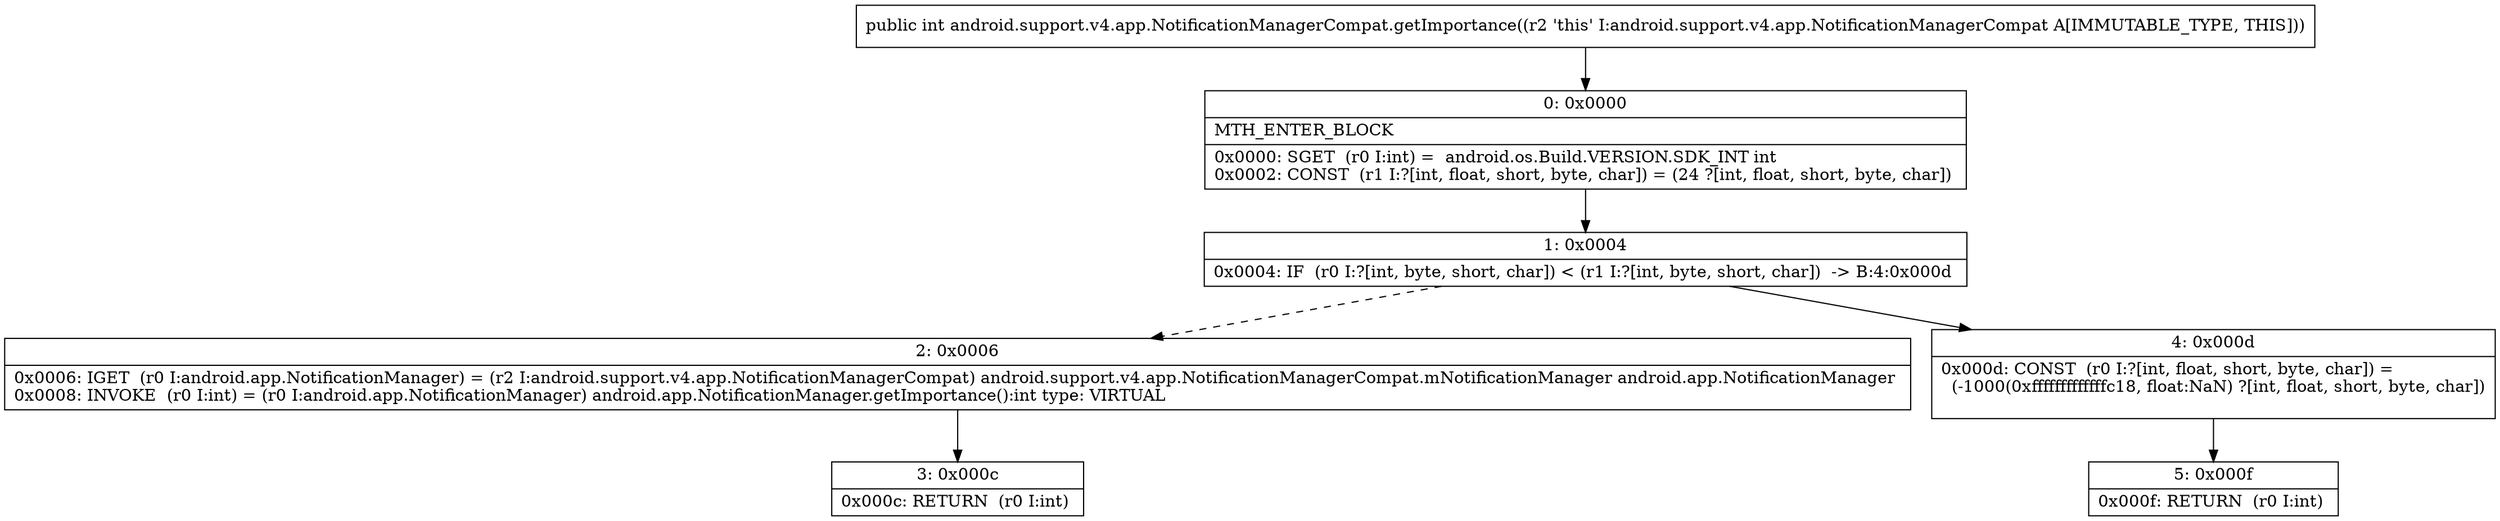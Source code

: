 digraph "CFG forandroid.support.v4.app.NotificationManagerCompat.getImportance()I" {
Node_0 [shape=record,label="{0\:\ 0x0000|MTH_ENTER_BLOCK\l|0x0000: SGET  (r0 I:int) =  android.os.Build.VERSION.SDK_INT int \l0x0002: CONST  (r1 I:?[int, float, short, byte, char]) = (24 ?[int, float, short, byte, char]) \l}"];
Node_1 [shape=record,label="{1\:\ 0x0004|0x0004: IF  (r0 I:?[int, byte, short, char]) \< (r1 I:?[int, byte, short, char])  \-\> B:4:0x000d \l}"];
Node_2 [shape=record,label="{2\:\ 0x0006|0x0006: IGET  (r0 I:android.app.NotificationManager) = (r2 I:android.support.v4.app.NotificationManagerCompat) android.support.v4.app.NotificationManagerCompat.mNotificationManager android.app.NotificationManager \l0x0008: INVOKE  (r0 I:int) = (r0 I:android.app.NotificationManager) android.app.NotificationManager.getImportance():int type: VIRTUAL \l}"];
Node_3 [shape=record,label="{3\:\ 0x000c|0x000c: RETURN  (r0 I:int) \l}"];
Node_4 [shape=record,label="{4\:\ 0x000d|0x000d: CONST  (r0 I:?[int, float, short, byte, char]) = \l  (\-1000(0xfffffffffffffc18, float:NaN) ?[int, float, short, byte, char])\l \l}"];
Node_5 [shape=record,label="{5\:\ 0x000f|0x000f: RETURN  (r0 I:int) \l}"];
MethodNode[shape=record,label="{public int android.support.v4.app.NotificationManagerCompat.getImportance((r2 'this' I:android.support.v4.app.NotificationManagerCompat A[IMMUTABLE_TYPE, THIS])) }"];
MethodNode -> Node_0;
Node_0 -> Node_1;
Node_1 -> Node_2[style=dashed];
Node_1 -> Node_4;
Node_2 -> Node_3;
Node_4 -> Node_5;
}

